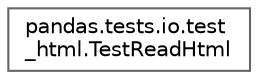 digraph "Graphical Class Hierarchy"
{
 // LATEX_PDF_SIZE
  bgcolor="transparent";
  edge [fontname=Helvetica,fontsize=10,labelfontname=Helvetica,labelfontsize=10];
  node [fontname=Helvetica,fontsize=10,shape=box,height=0.2,width=0.4];
  rankdir="LR";
  Node0 [id="Node000000",label="pandas.tests.io.test\l_html.TestReadHtml",height=0.2,width=0.4,color="grey40", fillcolor="white", style="filled",URL="$dc/dd5/classpandas_1_1tests_1_1io_1_1test__html_1_1TestReadHtml.html",tooltip=" "];
}
